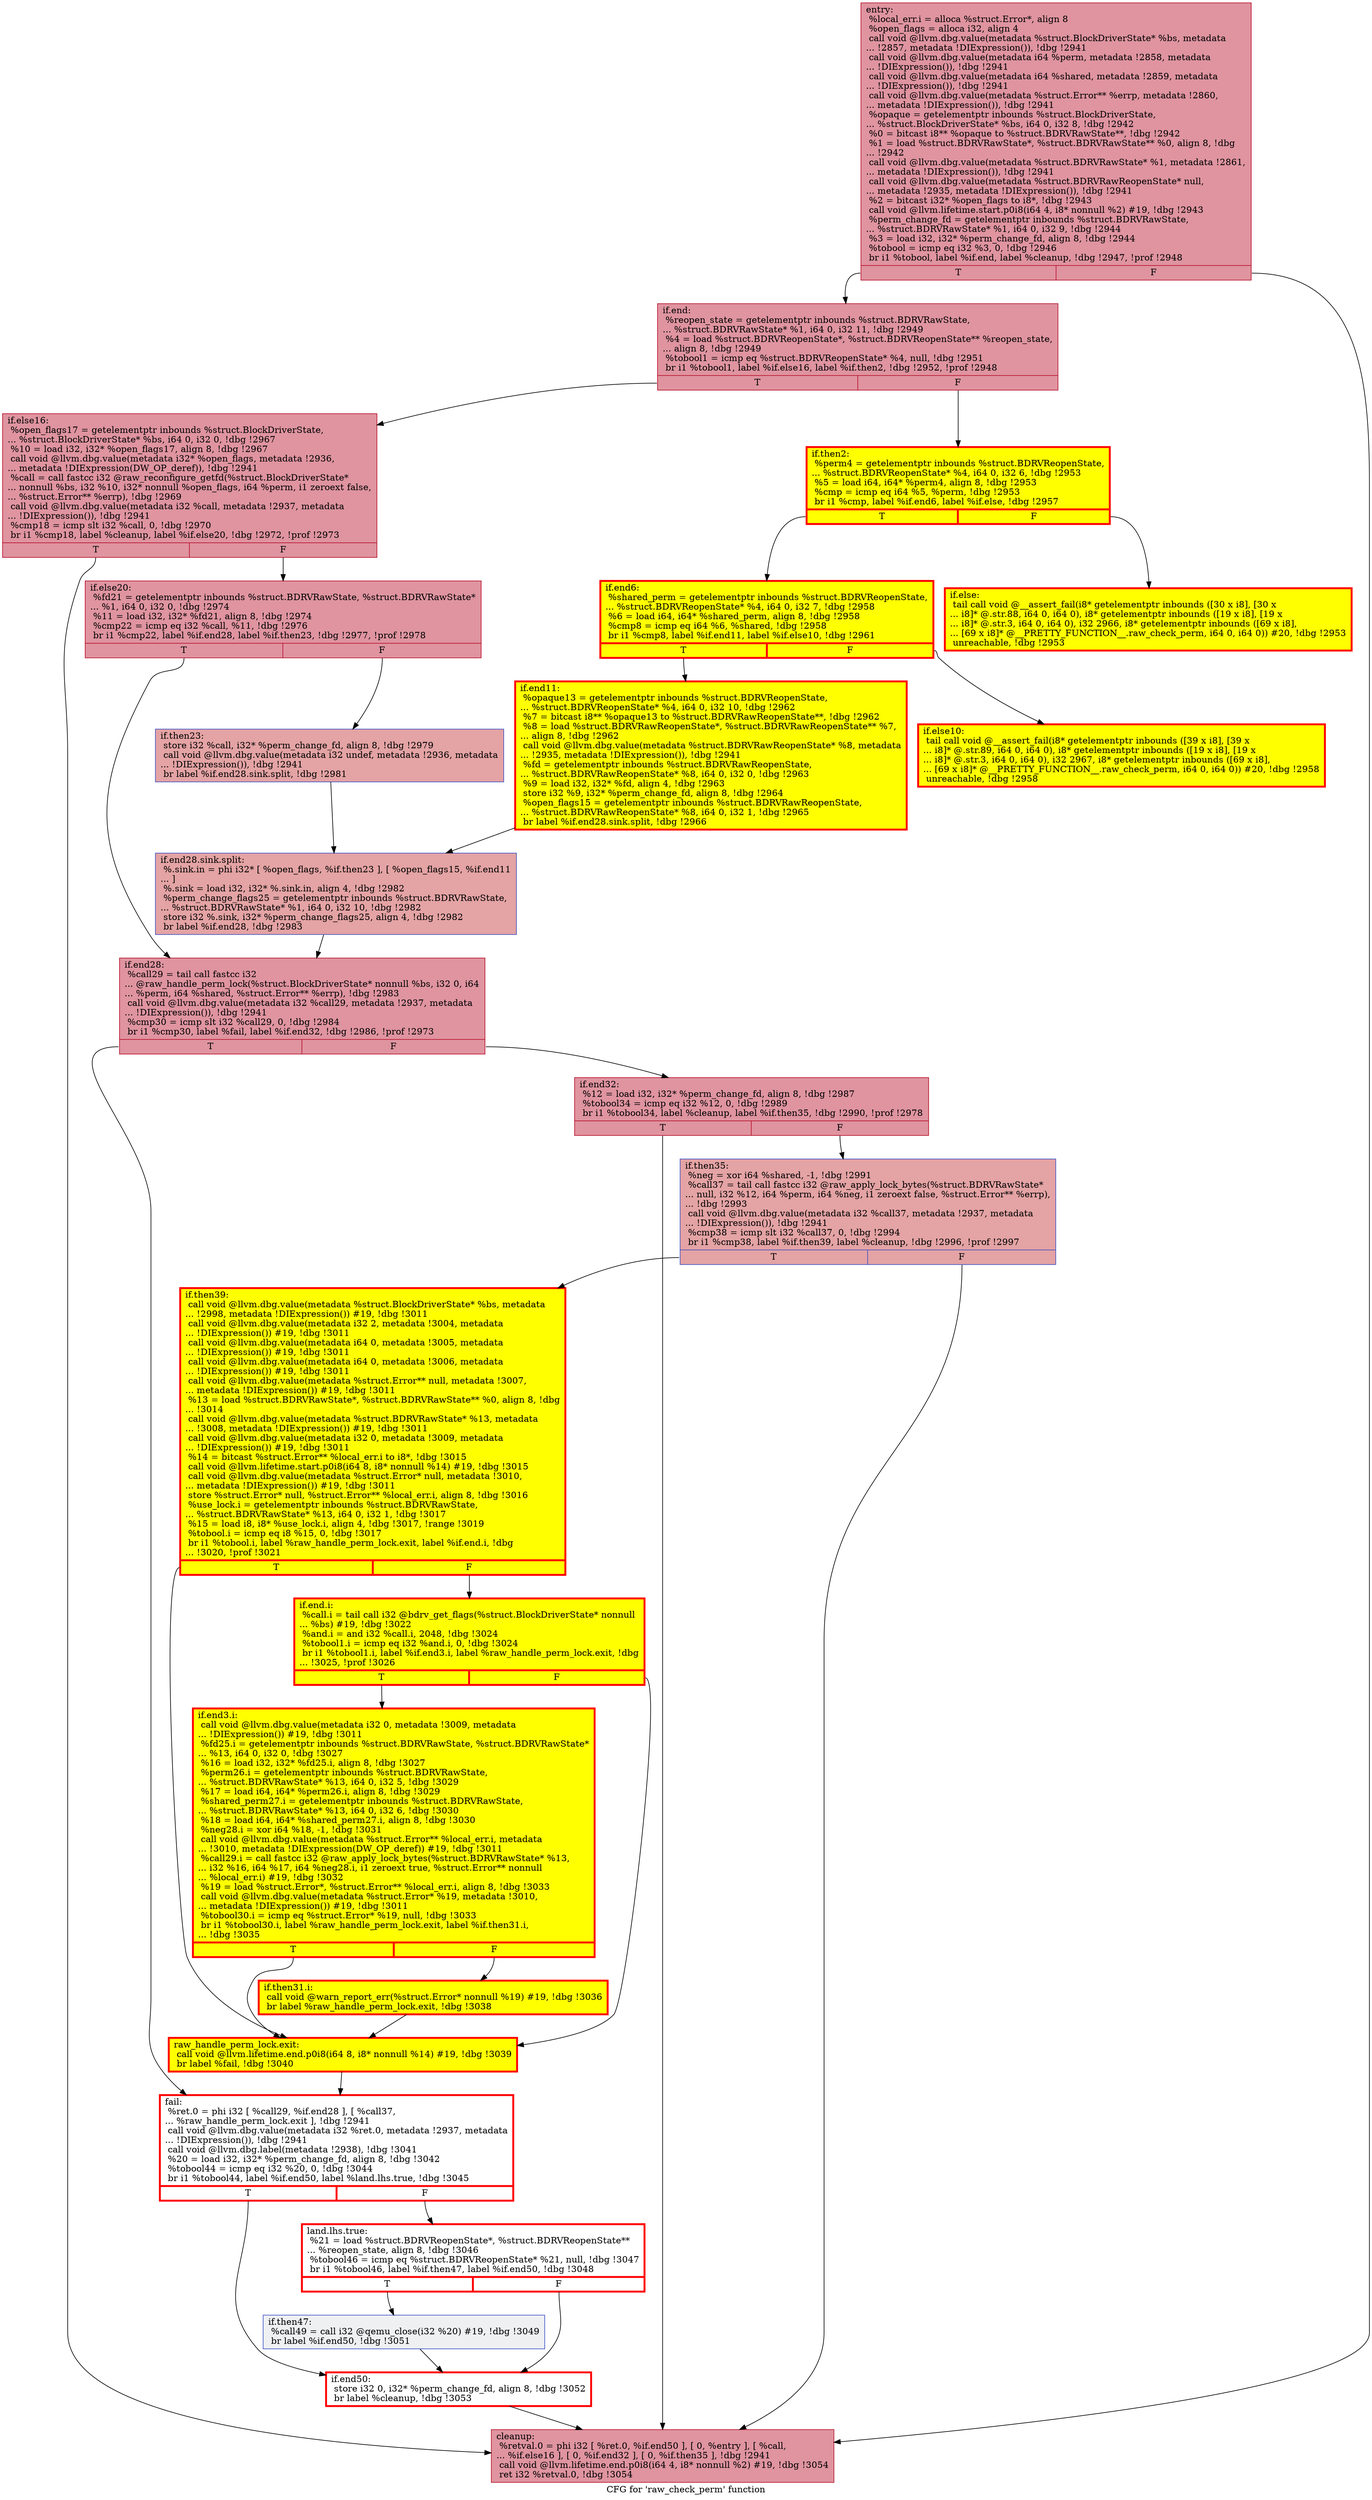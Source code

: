 digraph "CFG for 'raw_check_perm' function" {
	label="CFG for 'raw_check_perm' function";

	Node0x5558232bb180 [shape=record,color="#b70d28ff", style=filled, fillcolor="#b70d2870",label="{entry:\l  %local_err.i = alloca %struct.Error*, align 8\l  %open_flags = alloca i32, align 4\l  call void @llvm.dbg.value(metadata %struct.BlockDriverState* %bs, metadata\l... !2857, metadata !DIExpression()), !dbg !2941\l  call void @llvm.dbg.value(metadata i64 %perm, metadata !2858, metadata\l... !DIExpression()), !dbg !2941\l  call void @llvm.dbg.value(metadata i64 %shared, metadata !2859, metadata\l... !DIExpression()), !dbg !2941\l  call void @llvm.dbg.value(metadata %struct.Error** %errp, metadata !2860,\l... metadata !DIExpression()), !dbg !2941\l  %opaque = getelementptr inbounds %struct.BlockDriverState,\l... %struct.BlockDriverState* %bs, i64 0, i32 8, !dbg !2942\l  %0 = bitcast i8** %opaque to %struct.BDRVRawState**, !dbg !2942\l  %1 = load %struct.BDRVRawState*, %struct.BDRVRawState** %0, align 8, !dbg\l... !2942\l  call void @llvm.dbg.value(metadata %struct.BDRVRawState* %1, metadata !2861,\l... metadata !DIExpression()), !dbg !2941\l  call void @llvm.dbg.value(metadata %struct.BDRVRawReopenState* null,\l... metadata !2935, metadata !DIExpression()), !dbg !2941\l  %2 = bitcast i32* %open_flags to i8*, !dbg !2943\l  call void @llvm.lifetime.start.p0i8(i64 4, i8* nonnull %2) #19, !dbg !2943\l  %perm_change_fd = getelementptr inbounds %struct.BDRVRawState,\l... %struct.BDRVRawState* %1, i64 0, i32 9, !dbg !2944\l  %3 = load i32, i32* %perm_change_fd, align 8, !dbg !2944\l  %tobool = icmp eq i32 %3, 0, !dbg !2946\l  br i1 %tobool, label %if.end, label %cleanup, !dbg !2947, !prof !2948\l|{<s0>T|<s1>F}}"];
	Node0x5558232bb180:s0 -> Node0x5558232beea0;
	Node0x5558232bb180:s1 -> Node0x5558232bf5a0;
	Node0x5558232beea0 [shape=record,color="#b70d28ff", style=filled, fillcolor="#b70d2870",label="{if.end:                                           \l  %reopen_state = getelementptr inbounds %struct.BDRVRawState,\l... %struct.BDRVRawState* %1, i64 0, i32 11, !dbg !2949\l  %4 = load %struct.BDRVReopenState*, %struct.BDRVReopenState** %reopen_state,\l... align 8, !dbg !2949\l  %tobool1 = icmp eq %struct.BDRVReopenState* %4, null, !dbg !2951\l  br i1 %tobool1, label %if.else16, label %if.then2, !dbg !2952, !prof !2948\l|{<s0>T|<s1>F}}"];
	Node0x5558232beea0:s0 -> Node0x5558232bfaa0;
	Node0x5558232beea0:s1 -> Node0x5558232bf9c0;
	Node0x5558232bf9c0 [shape=record,penwidth=3.0, style="filled", color="red", fillcolor="yellow",label="{if.then2:                                         \l  %perm4 = getelementptr inbounds %struct.BDRVReopenState,\l... %struct.BDRVReopenState* %4, i64 0, i32 6, !dbg !2953\l  %5 = load i64, i64* %perm4, align 8, !dbg !2953\l  %cmp = icmp eq i64 %5, %perm, !dbg !2953\l  br i1 %cmp, label %if.end6, label %if.else, !dbg !2957\l|{<s0>T|<s1>F}}"];
	Node0x5558232bf9c0:s0 -> Node0x5558232c0070;
	Node0x5558232bf9c0:s1 -> Node0x5558232c00e0;
	Node0x5558232c00e0 [shape=record,penwidth=3.0, style="filled", color="red", fillcolor="yellow",label="{if.else:                                          \l  tail call void @__assert_fail(i8* getelementptr inbounds ([30 x i8], [30 x\l... i8]* @.str.88, i64 0, i64 0), i8* getelementptr inbounds ([19 x i8], [19 x\l... i8]* @.str.3, i64 0, i64 0), i32 2966, i8* getelementptr inbounds ([69 x i8],\l... [69 x i8]* @__PRETTY_FUNCTION__.raw_check_perm, i64 0, i64 0)) #20, !dbg !2953\l  unreachable, !dbg !2953\l}"];
	Node0x5558232c0070 [shape=record,penwidth=3.0, style="filled", color="red", fillcolor="yellow",label="{if.end6:                                          \l  %shared_perm = getelementptr inbounds %struct.BDRVReopenState,\l... %struct.BDRVReopenState* %4, i64 0, i32 7, !dbg !2958\l  %6 = load i64, i64* %shared_perm, align 8, !dbg !2958\l  %cmp8 = icmp eq i64 %6, %shared, !dbg !2958\l  br i1 %cmp8, label %if.end11, label %if.else10, !dbg !2961\l|{<s0>T|<s1>F}}"];
	Node0x5558232c0070:s0 -> Node0x5558232c0ec0;
	Node0x5558232c0070:s1 -> Node0x5558232c0f30;
	Node0x5558232c0f30 [shape=record,penwidth=3.0, style="filled", color="red", fillcolor="yellow",label="{if.else10:                                        \l  tail call void @__assert_fail(i8* getelementptr inbounds ([39 x i8], [39 x\l... i8]* @.str.89, i64 0, i64 0), i8* getelementptr inbounds ([19 x i8], [19 x\l... i8]* @.str.3, i64 0, i64 0), i32 2967, i8* getelementptr inbounds ([69 x i8],\l... [69 x i8]* @__PRETTY_FUNCTION__.raw_check_perm, i64 0, i64 0)) #20, !dbg !2958\l  unreachable, !dbg !2958\l}"];
	Node0x5558232c0ec0 [shape=record,penwidth=3.0, style="filled", color="red", fillcolor="yellow",label="{if.end11:                                         \l  %opaque13 = getelementptr inbounds %struct.BDRVReopenState,\l... %struct.BDRVReopenState* %4, i64 0, i32 10, !dbg !2962\l  %7 = bitcast i8** %opaque13 to %struct.BDRVRawReopenState**, !dbg !2962\l  %8 = load %struct.BDRVRawReopenState*, %struct.BDRVRawReopenState** %7,\l... align 8, !dbg !2962\l  call void @llvm.dbg.value(metadata %struct.BDRVRawReopenState* %8, metadata\l... !2935, metadata !DIExpression()), !dbg !2941\l  %fd = getelementptr inbounds %struct.BDRVRawReopenState,\l... %struct.BDRVRawReopenState* %8, i64 0, i32 0, !dbg !2963\l  %9 = load i32, i32* %fd, align 4, !dbg !2963\l  store i32 %9, i32* %perm_change_fd, align 8, !dbg !2964\l  %open_flags15 = getelementptr inbounds %struct.BDRVRawReopenState,\l... %struct.BDRVRawReopenState* %8, i64 0, i32 1, !dbg !2965\l  br label %if.end28.sink.split, !dbg !2966\l}"];
	Node0x5558232c0ec0 -> Node0x55582308c970;
	Node0x5558232bfaa0 [shape=record,color="#b70d28ff", style=filled, fillcolor="#b70d2870",label="{if.else16:                                        \l  %open_flags17 = getelementptr inbounds %struct.BlockDriverState,\l... %struct.BlockDriverState* %bs, i64 0, i32 0, !dbg !2967\l  %10 = load i32, i32* %open_flags17, align 8, !dbg !2967\l  call void @llvm.dbg.value(metadata i32* %open_flags, metadata !2936,\l... metadata !DIExpression(DW_OP_deref)), !dbg !2941\l  %call = call fastcc i32 @raw_reconfigure_getfd(%struct.BlockDriverState*\l... nonnull %bs, i32 %10, i32* nonnull %open_flags, i64 %perm, i1 zeroext false,\l... %struct.Error** %errp), !dbg !2969\l  call void @llvm.dbg.value(metadata i32 %call, metadata !2937, metadata\l... !DIExpression()), !dbg !2941\l  %cmp18 = icmp slt i32 %call, 0, !dbg !2970\l  br i1 %cmp18, label %cleanup, label %if.else20, !dbg !2972, !prof !2973\l|{<s0>T|<s1>F}}"];
	Node0x5558232bfaa0:s0 -> Node0x5558232bf5a0;
	Node0x5558232bfaa0:s1 -> Node0x5558232c30f0;
	Node0x5558232c30f0 [shape=record,color="#b70d28ff", style=filled, fillcolor="#b70d2870",label="{if.else20:                                        \l  %fd21 = getelementptr inbounds %struct.BDRVRawState, %struct.BDRVRawState*\l... %1, i64 0, i32 0, !dbg !2974\l  %11 = load i32, i32* %fd21, align 8, !dbg !2974\l  %cmp22 = icmp eq i32 %call, %11, !dbg !2976\l  br i1 %cmp22, label %if.end28, label %if.then23, !dbg !2977, !prof !2978\l|{<s0>T|<s1>F}}"];
	Node0x5558232c30f0:s0 -> Node0x5558232bfa30;
	Node0x5558232c30f0:s1 -> Node0x5558232c3810;
	Node0x5558232c3810 [shape=record,color="#3d50c3ff", style=filled, fillcolor="#c32e3170",label="{if.then23:                                        \l  store i32 %call, i32* %perm_change_fd, align 8, !dbg !2979\l  call void @llvm.dbg.value(metadata i32 undef, metadata !2936, metadata\l... !DIExpression()), !dbg !2941\l  br label %if.end28.sink.split, !dbg !2981\l}"];
	Node0x5558232c3810 -> Node0x55582308c970;
	Node0x55582308c970 [shape=record,color="#3d50c3ff", style=filled, fillcolor="#c32e3170",label="{if.end28.sink.split:                              \l  %.sink.in = phi i32* [ %open_flags, %if.then23 ], [ %open_flags15, %if.end11\l... ]\l  %.sink = load i32, i32* %.sink.in, align 4, !dbg !2982\l  %perm_change_flags25 = getelementptr inbounds %struct.BDRVRawState,\l... %struct.BDRVRawState* %1, i64 0, i32 10, !dbg !2982\l  store i32 %.sink, i32* %perm_change_flags25, align 4, !dbg !2982\l  br label %if.end28, !dbg !2983\l}"];
	Node0x55582308c970 -> Node0x5558232bfa30;
	Node0x5558232bfa30 [shape=record,color="#b70d28ff", style=filled, fillcolor="#b70d2870",label="{if.end28:                                         \l  %call29 = tail call fastcc i32\l... @raw_handle_perm_lock(%struct.BlockDriverState* nonnull %bs, i32 0, i64\l... %perm, i64 %shared, %struct.Error** %errp), !dbg !2983\l  call void @llvm.dbg.value(metadata i32 %call29, metadata !2937, metadata\l... !DIExpression()), !dbg !2941\l  %cmp30 = icmp slt i32 %call29, 0, !dbg !2984\l  br i1 %cmp30, label %fail, label %if.end32, !dbg !2986, !prof !2973\l|{<s0>T|<s1>F}}"];
	Node0x5558232bfa30:s0 -> Node0x5558232c5000;
	Node0x5558232bfa30:s1 -> Node0x5558232c5320;
	Node0x5558232c5320 [shape=record,color="#b70d28ff", style=filled, fillcolor="#b70d2870",label="{if.end32:                                         \l  %12 = load i32, i32* %perm_change_fd, align 8, !dbg !2987\l  %tobool34 = icmp eq i32 %12, 0, !dbg !2989\l  br i1 %tobool34, label %cleanup, label %if.then35, !dbg !2990, !prof !2978\l|{<s0>T|<s1>F}}"];
	Node0x5558232c5320:s0 -> Node0x5558232bf5a0;
	Node0x5558232c5320:s1 -> Node0x5558232c4d00;
	Node0x5558232c4d00 [shape=record,color="#3d50c3ff", style=filled, fillcolor="#c32e3170",label="{if.then35:                                        \l  %neg = xor i64 %shared, -1, !dbg !2991\l  %call37 = tail call fastcc i32 @raw_apply_lock_bytes(%struct.BDRVRawState*\l... null, i32 %12, i64 %perm, i64 %neg, i1 zeroext false, %struct.Error** %errp),\l... !dbg !2993\l  call void @llvm.dbg.value(metadata i32 %call37, metadata !2937, metadata\l... !DIExpression()), !dbg !2941\l  %cmp38 = icmp slt i32 %call37, 0, !dbg !2994\l  br i1 %cmp38, label %if.then39, label %cleanup, !dbg !2996, !prof !2997\l|{<s0>T|<s1>F}}"];
	Node0x5558232c4d00:s0 -> Node0x5558232c6a60;
	Node0x5558232c4d00:s1 -> Node0x5558232bf5a0;
	Node0x5558232c6a60 [shape=record,penwidth=3.0, style="filled", color="red", fillcolor="yellow",label="{if.then39:                                        \l  call void @llvm.dbg.value(metadata %struct.BlockDriverState* %bs, metadata\l... !2998, metadata !DIExpression()) #19, !dbg !3011\l  call void @llvm.dbg.value(metadata i32 2, metadata !3004, metadata\l... !DIExpression()) #19, !dbg !3011\l  call void @llvm.dbg.value(metadata i64 0, metadata !3005, metadata\l... !DIExpression()) #19, !dbg !3011\l  call void @llvm.dbg.value(metadata i64 0, metadata !3006, metadata\l... !DIExpression()) #19, !dbg !3011\l  call void @llvm.dbg.value(metadata %struct.Error** null, metadata !3007,\l... metadata !DIExpression()) #19, !dbg !3011\l  %13 = load %struct.BDRVRawState*, %struct.BDRVRawState** %0, align 8, !dbg\l... !3014\l  call void @llvm.dbg.value(metadata %struct.BDRVRawState* %13, metadata\l... !3008, metadata !DIExpression()) #19, !dbg !3011\l  call void @llvm.dbg.value(metadata i32 0, metadata !3009, metadata\l... !DIExpression()) #19, !dbg !3011\l  %14 = bitcast %struct.Error** %local_err.i to i8*, !dbg !3015\l  call void @llvm.lifetime.start.p0i8(i64 8, i8* nonnull %14) #19, !dbg !3015\l  call void @llvm.dbg.value(metadata %struct.Error* null, metadata !3010,\l... metadata !DIExpression()) #19, !dbg !3011\l  store %struct.Error* null, %struct.Error** %local_err.i, align 8, !dbg !3016\l  %use_lock.i = getelementptr inbounds %struct.BDRVRawState,\l... %struct.BDRVRawState* %13, i64 0, i32 1, !dbg !3017\l  %15 = load i8, i8* %use_lock.i, align 4, !dbg !3017, !range !3019\l  %tobool.i = icmp eq i8 %15, 0, !dbg !3017\l  br i1 %tobool.i, label %raw_handle_perm_lock.exit, label %if.end.i, !dbg\l... !3020, !prof !3021\l|{<s0>T|<s1>F}}"];
	Node0x5558232c6a60:s0 -> Node0x5558232315d0;
	Node0x5558232c6a60:s1 -> Node0x55582308c1f0;
	Node0x55582308c1f0 [shape=record,penwidth=3.0, style="filled", color="red", fillcolor="yellow",label="{if.end.i:                                         \l  %call.i = tail call i32 @bdrv_get_flags(%struct.BlockDriverState* nonnull\l... %bs) #19, !dbg !3022\l  %and.i = and i32 %call.i, 2048, !dbg !3024\l  %tobool1.i = icmp eq i32 %and.i, 0, !dbg !3024\l  br i1 %tobool1.i, label %if.end3.i, label %raw_handle_perm_lock.exit, !dbg\l... !3025, !prof !3026\l|{<s0>T|<s1>F}}"];
	Node0x55582308c1f0:s0 -> Node0x55582317b400;
	Node0x55582308c1f0:s1 -> Node0x5558232315d0;
	Node0x55582317b400 [shape=record,penwidth=3.0, style="filled", color="red", fillcolor="yellow",label="{if.end3.i:                                        \l  call void @llvm.dbg.value(metadata i32 0, metadata !3009, metadata\l... !DIExpression()) #19, !dbg !3011\l  %fd25.i = getelementptr inbounds %struct.BDRVRawState, %struct.BDRVRawState*\l... %13, i64 0, i32 0, !dbg !3027\l  %16 = load i32, i32* %fd25.i, align 8, !dbg !3027\l  %perm26.i = getelementptr inbounds %struct.BDRVRawState,\l... %struct.BDRVRawState* %13, i64 0, i32 5, !dbg !3029\l  %17 = load i64, i64* %perm26.i, align 8, !dbg !3029\l  %shared_perm27.i = getelementptr inbounds %struct.BDRVRawState,\l... %struct.BDRVRawState* %13, i64 0, i32 6, !dbg !3030\l  %18 = load i64, i64* %shared_perm27.i, align 8, !dbg !3030\l  %neg28.i = xor i64 %18, -1, !dbg !3031\l  call void @llvm.dbg.value(metadata %struct.Error** %local_err.i, metadata\l... !3010, metadata !DIExpression(DW_OP_deref)) #19, !dbg !3011\l  %call29.i = call fastcc i32 @raw_apply_lock_bytes(%struct.BDRVRawState* %13,\l... i32 %16, i64 %17, i64 %neg28.i, i1 zeroext true, %struct.Error** nonnull\l... %local_err.i) #19, !dbg !3032\l  %19 = load %struct.Error*, %struct.Error** %local_err.i, align 8, !dbg !3033\l  call void @llvm.dbg.value(metadata %struct.Error* %19, metadata !3010,\l... metadata !DIExpression()) #19, !dbg !3011\l  %tobool30.i = icmp eq %struct.Error* %19, null, !dbg !3033\l  br i1 %tobool30.i, label %raw_handle_perm_lock.exit, label %if.then31.i,\l... !dbg !3035\l|{<s0>T|<s1>F}}"];
	Node0x55582317b400:s0 -> Node0x5558232315d0;
	Node0x55582317b400:s1 -> Node0x5558231a41a0;
	Node0x5558231a41a0 [shape=record,penwidth=3.0, style="filled", color="red", fillcolor="yellow",label="{if.then31.i:                                      \l  call void @warn_report_err(%struct.Error* nonnull %19) #19, !dbg !3036\l  br label %raw_handle_perm_lock.exit, !dbg !3038\l}"];
	Node0x5558231a41a0 -> Node0x5558232315d0;
	Node0x5558232315d0 [shape=record,penwidth=3.0, style="filled", color="red", fillcolor="yellow",label="{raw_handle_perm_lock.exit:                        \l  call void @llvm.lifetime.end.p0i8(i64 8, i8* nonnull %14) #19, !dbg !3039\l  br label %fail, !dbg !3040\l}"];
	Node0x5558232315d0 -> Node0x5558232c5000;
	Node0x5558232c5000 [shape=record,penwidth=3.0, color="red",label="{fail:                                             \l  %ret.0 = phi i32 [ %call29, %if.end28 ], [ %call37,\l... %raw_handle_perm_lock.exit ], !dbg !2941\l  call void @llvm.dbg.value(metadata i32 %ret.0, metadata !2937, metadata\l... !DIExpression()), !dbg !2941\l  call void @llvm.dbg.label(metadata !2938), !dbg !3041\l  %20 = load i32, i32* %perm_change_fd, align 8, !dbg !3042\l  %tobool44 = icmp eq i32 %20, 0, !dbg !3044\l  br i1 %tobool44, label %if.end50, label %land.lhs.true, !dbg !3045\l|{<s0>T|<s1>F}}"];
	Node0x5558232c5000:s0 -> Node0x5558232c7930;
	Node0x5558232c5000:s1 -> Node0x5558232c7980;
	Node0x5558232c7980 [shape=record,penwidth=3.0, color="red",label="{land.lhs.true:                                    \l  %21 = load %struct.BDRVReopenState*, %struct.BDRVReopenState**\l... %reopen_state, align 8, !dbg !3046\l  %tobool46 = icmp eq %struct.BDRVReopenState* %21, null, !dbg !3047\l  br i1 %tobool46, label %if.then47, label %if.end50, !dbg !3048\l|{<s0>T|<s1>F}}"];
	Node0x5558232c7980:s0 -> Node0x5558232c7280;
	Node0x5558232c7980:s1 -> Node0x5558232c7930;
	Node0x5558232c7280 [shape=record,color="#3d50c3ff", style=filled, fillcolor="#d9dce170",label="{if.then47:                                        \l  %call49 = call i32 @qemu_close(i32 %20) #19, !dbg !3049\l  br label %if.end50, !dbg !3051\l}"];
	Node0x5558232c7280 -> Node0x5558232c7930;
	Node0x5558232c7930 [shape=record,penwidth=3.0, color="red",label="{if.end50:                                         \l  store i32 0, i32* %perm_change_fd, align 8, !dbg !3052\l  br label %cleanup, !dbg !3053\l}"];
	Node0x5558232c7930 -> Node0x5558232bf5a0;
	Node0x5558232bf5a0 [shape=record,color="#b70d28ff", style=filled, fillcolor="#b70d2870",label="{cleanup:                                          \l  %retval.0 = phi i32 [ %ret.0, %if.end50 ], [ 0, %entry ], [ %call,\l... %if.else16 ], [ 0, %if.end32 ], [ 0, %if.then35 ], !dbg !2941\l  call void @llvm.lifetime.end.p0i8(i64 4, i8* nonnull %2) #19, !dbg !3054\l  ret i32 %retval.0, !dbg !3054\l}"];
}
